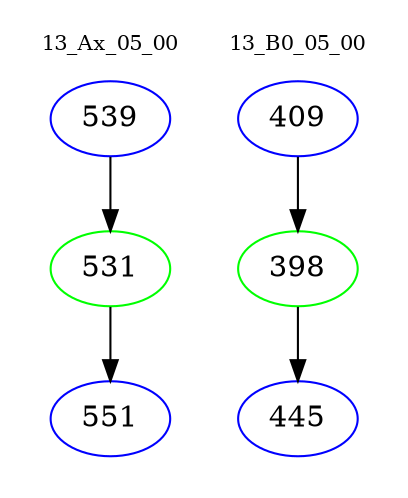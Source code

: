 digraph{
subgraph cluster_0 {
color = white
label = "13_Ax_05_00";
fontsize=10;
T0_539 [label="539", color="blue"]
T0_539 -> T0_531 [color="black"]
T0_531 [label="531", color="green"]
T0_531 -> T0_551 [color="black"]
T0_551 [label="551", color="blue"]
}
subgraph cluster_1 {
color = white
label = "13_B0_05_00";
fontsize=10;
T1_409 [label="409", color="blue"]
T1_409 -> T1_398 [color="black"]
T1_398 [label="398", color="green"]
T1_398 -> T1_445 [color="black"]
T1_445 [label="445", color="blue"]
}
}
